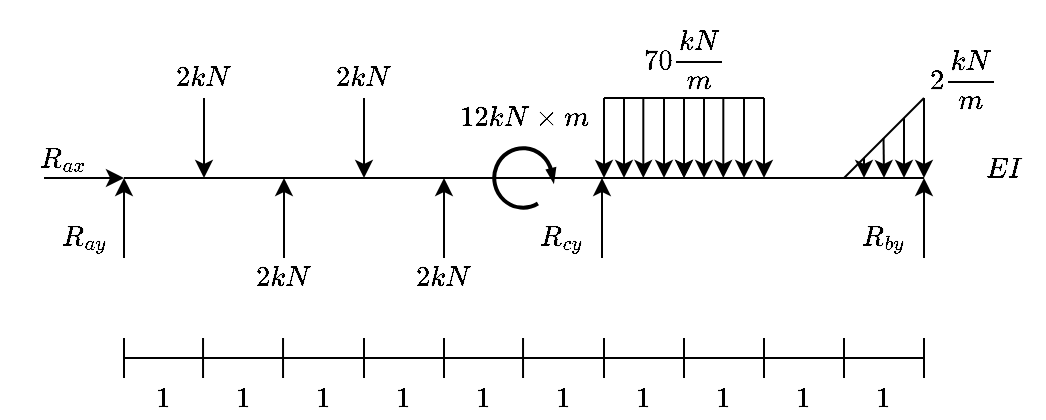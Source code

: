 <mxfile version="15.4.1" type="device"><diagram id="gEtP7ERetg_xO8Jbetqq" name="Page-1"><mxGraphModel dx="460" dy="723" grid="1" gridSize="10" guides="1" tooltips="1" connect="1" arrows="1" fold="1" page="1" pageScale="1" pageWidth="850" pageHeight="1100" math="1" shadow="0"><root><mxCell id="0"/><mxCell id="1" parent="0"/><mxCell id="U6r9F0eaaSKXRloljEfL-1" value="" style="endArrow=none;html=1;" parent="1" edge="1"><mxGeometry width="50" height="50" relative="1" as="geometry"><mxPoint x="200" y="360" as="sourcePoint"/><mxPoint x="600" y="360" as="targetPoint"/></mxGeometry></mxCell><mxCell id="U6r9F0eaaSKXRloljEfL-2" value="" style="endArrow=classic;html=1;" parent="1" edge="1"><mxGeometry width="50" height="50" relative="1" as="geometry"><mxPoint x="200" y="400" as="sourcePoint"/><mxPoint x="200" y="360" as="targetPoint"/></mxGeometry></mxCell><mxCell id="U6r9F0eaaSKXRloljEfL-3" value="" style="endArrow=classic;html=1;" parent="1" edge="1"><mxGeometry width="50" height="50" relative="1" as="geometry"><mxPoint x="160" y="360" as="sourcePoint"/><mxPoint x="200" y="360" as="targetPoint"/></mxGeometry></mxCell><mxCell id="U6r9F0eaaSKXRloljEfL-4" value="&lt;div&gt;$$R_{ay}$$&lt;/div&gt;" style="text;html=1;strokeColor=none;fillColor=none;align=center;verticalAlign=middle;whiteSpace=wrap;rounded=0;" parent="1" vertex="1"><mxGeometry x="160" y="380" width="40" height="20" as="geometry"/></mxCell><mxCell id="U6r9F0eaaSKXRloljEfL-5" value="&lt;div&gt;$$R_{ax}$$&lt;/div&gt;" style="text;html=1;strokeColor=none;fillColor=none;align=center;verticalAlign=middle;whiteSpace=wrap;rounded=0;" parent="1" vertex="1"><mxGeometry x="150" y="340" width="40" height="20" as="geometry"/></mxCell><mxCell id="U6r9F0eaaSKXRloljEfL-6" value="" style="endArrow=classic;html=1;" parent="1" edge="1"><mxGeometry width="50" height="50" relative="1" as="geometry"><mxPoint x="600" y="400" as="sourcePoint"/><mxPoint x="600" y="360" as="targetPoint"/></mxGeometry></mxCell><mxCell id="U6r9F0eaaSKXRloljEfL-7" value="&lt;div&gt;$$R_{by}$$&lt;/div&gt;" style="text;html=1;strokeColor=none;fillColor=none;align=center;verticalAlign=middle;whiteSpace=wrap;rounded=0;" parent="1" vertex="1"><mxGeometry x="560" y="380" width="40" height="20" as="geometry"/></mxCell><mxCell id="U6r9F0eaaSKXRloljEfL-36" value="" style="group" parent="1" vertex="1" connectable="0"><mxGeometry x="480" y="320" width="40" height="40" as="geometry"/></mxCell><mxCell id="U6r9F0eaaSKXRloljEfL-37" value="" style="endArrow=none;html=1;" parent="U6r9F0eaaSKXRloljEfL-36" edge="1"><mxGeometry width="50" height="50" relative="1" as="geometry"><mxPoint x="40" as="sourcePoint"/><mxPoint as="targetPoint"/></mxGeometry></mxCell><mxCell id="U6r9F0eaaSKXRloljEfL-38" value="" style="endArrow=classic;html=1;" parent="U6r9F0eaaSKXRloljEfL-36" edge="1"><mxGeometry width="50" height="50" as="geometry"><mxPoint as="sourcePoint"/><mxPoint y="40" as="targetPoint"/></mxGeometry></mxCell><mxCell id="U6r9F0eaaSKXRloljEfL-39" value="" style="endArrow=classic;html=1;" parent="U6r9F0eaaSKXRloljEfL-36" edge="1"><mxGeometry width="50" height="50" as="geometry"><mxPoint x="10" as="sourcePoint"/><mxPoint x="10" y="40" as="targetPoint"/></mxGeometry></mxCell><mxCell id="U6r9F0eaaSKXRloljEfL-40" value="" style="endArrow=classic;html=1;" parent="U6r9F0eaaSKXRloljEfL-36" edge="1"><mxGeometry width="50" height="50" as="geometry"><mxPoint x="19.66" as="sourcePoint"/><mxPoint x="19.66" y="40" as="targetPoint"/></mxGeometry></mxCell><mxCell id="U6r9F0eaaSKXRloljEfL-41" value="" style="endArrow=classic;html=1;" parent="U6r9F0eaaSKXRloljEfL-36" edge="1"><mxGeometry width="50" height="50" as="geometry"><mxPoint x="30" as="sourcePoint"/><mxPoint x="30" y="40" as="targetPoint"/></mxGeometry></mxCell><mxCell id="U6r9F0eaaSKXRloljEfL-42" value="" style="endArrow=classic;html=1;" parent="U6r9F0eaaSKXRloljEfL-36" edge="1"><mxGeometry width="50" height="50" as="geometry"><mxPoint x="40" as="sourcePoint"/><mxPoint x="40" y="40" as="targetPoint"/></mxGeometry></mxCell><mxCell id="U6r9F0eaaSKXRloljEfL-76" value="$$70 \frac{ kN}{m}$$" style="text;html=1;strokeColor=none;fillColor=none;align=center;verticalAlign=middle;whiteSpace=wrap;rounded=0;" parent="1" vertex="1"><mxGeometry x="460" y="290" width="40" height="20" as="geometry"/></mxCell><mxCell id="U6r9F0eaaSKXRloljEfL-80" value="$$EI$$" style="text;html=1;strokeColor=none;fillColor=none;align=center;verticalAlign=middle;whiteSpace=wrap;rounded=0;" parent="1" vertex="1"><mxGeometry x="620" y="345" width="40" height="20" as="geometry"/></mxCell><mxCell id="U6r9F0eaaSKXRloljEfL-81" value="" style="group" parent="1" vertex="1" connectable="0"><mxGeometry x="200" y="440" width="400" height="40" as="geometry"/></mxCell><mxCell id="U6r9F0eaaSKXRloljEfL-82" value="" style="endArrow=none;html=1;" parent="U6r9F0eaaSKXRloljEfL-81" edge="1"><mxGeometry width="50" height="50" relative="1" as="geometry"><mxPoint y="10" as="sourcePoint"/><mxPoint x="400" y="10" as="targetPoint"/></mxGeometry></mxCell><mxCell id="U6r9F0eaaSKXRloljEfL-83" value="" style="endArrow=none;html=1;" parent="U6r9F0eaaSKXRloljEfL-81" edge="1"><mxGeometry width="50" height="50" relative="1" as="geometry"><mxPoint y="20" as="sourcePoint"/><mxPoint as="targetPoint"/></mxGeometry></mxCell><mxCell id="U6r9F0eaaSKXRloljEfL-84" value="" style="endArrow=none;html=1;" parent="U6r9F0eaaSKXRloljEfL-81" edge="1"><mxGeometry width="50" height="50" relative="1" as="geometry"><mxPoint x="39.52" y="20" as="sourcePoint"/><mxPoint x="39.52" as="targetPoint"/></mxGeometry></mxCell><mxCell id="U6r9F0eaaSKXRloljEfL-85" value="" style="endArrow=none;html=1;" parent="U6r9F0eaaSKXRloljEfL-81" edge="1"><mxGeometry width="50" height="50" relative="1" as="geometry"><mxPoint x="79.52" y="20" as="sourcePoint"/><mxPoint x="79.52" as="targetPoint"/></mxGeometry></mxCell><mxCell id="U6r9F0eaaSKXRloljEfL-86" value="" style="endArrow=none;html=1;" parent="U6r9F0eaaSKXRloljEfL-81" edge="1"><mxGeometry width="50" height="50" relative="1" as="geometry"><mxPoint x="120" y="20" as="sourcePoint"/><mxPoint x="120" as="targetPoint"/></mxGeometry></mxCell><mxCell id="U6r9F0eaaSKXRloljEfL-87" value="" style="endArrow=none;html=1;" parent="U6r9F0eaaSKXRloljEfL-81" edge="1"><mxGeometry width="50" height="50" relative="1" as="geometry"><mxPoint x="160" y="20" as="sourcePoint"/><mxPoint x="160" as="targetPoint"/></mxGeometry></mxCell><mxCell id="U6r9F0eaaSKXRloljEfL-88" value="" style="endArrow=none;html=1;" parent="U6r9F0eaaSKXRloljEfL-81" edge="1"><mxGeometry width="50" height="50" relative="1" as="geometry"><mxPoint x="199.52" y="20" as="sourcePoint"/><mxPoint x="199.52" as="targetPoint"/></mxGeometry></mxCell><mxCell id="U6r9F0eaaSKXRloljEfL-89" value="" style="endArrow=none;html=1;" parent="U6r9F0eaaSKXRloljEfL-81" edge="1"><mxGeometry width="50" height="50" relative="1" as="geometry"><mxPoint x="240" y="20" as="sourcePoint"/><mxPoint x="240" as="targetPoint"/></mxGeometry></mxCell><mxCell id="U6r9F0eaaSKXRloljEfL-90" value="" style="endArrow=none;html=1;" parent="U6r9F0eaaSKXRloljEfL-81" edge="1"><mxGeometry width="50" height="50" relative="1" as="geometry"><mxPoint x="280" y="20" as="sourcePoint"/><mxPoint x="280" as="targetPoint"/></mxGeometry></mxCell><mxCell id="U6r9F0eaaSKXRloljEfL-91" value="" style="endArrow=none;html=1;" parent="U6r9F0eaaSKXRloljEfL-81" edge="1"><mxGeometry width="50" height="50" relative="1" as="geometry"><mxPoint x="320" y="20" as="sourcePoint"/><mxPoint x="320" as="targetPoint"/></mxGeometry></mxCell><mxCell id="U6r9F0eaaSKXRloljEfL-92" value="" style="endArrow=none;html=1;" parent="U6r9F0eaaSKXRloljEfL-81" edge="1"><mxGeometry width="50" height="50" relative="1" as="geometry"><mxPoint x="360" y="20" as="sourcePoint"/><mxPoint x="360" as="targetPoint"/></mxGeometry></mxCell><mxCell id="U6r9F0eaaSKXRloljEfL-93" value="" style="endArrow=none;html=1;" parent="U6r9F0eaaSKXRloljEfL-81" edge="1"><mxGeometry width="50" height="50" relative="1" as="geometry"><mxPoint x="400" y="20" as="sourcePoint"/><mxPoint x="400" as="targetPoint"/></mxGeometry></mxCell><mxCell id="U6r9F0eaaSKXRloljEfL-94" value="$$1$$" style="text;html=1;strokeColor=none;fillColor=none;align=center;verticalAlign=middle;whiteSpace=wrap;rounded=0;" parent="U6r9F0eaaSKXRloljEfL-81" vertex="1"><mxGeometry y="20" width="40" height="20" as="geometry"/></mxCell><mxCell id="U6r9F0eaaSKXRloljEfL-95" value="$$1$$" style="text;html=1;strokeColor=none;fillColor=none;align=center;verticalAlign=middle;whiteSpace=wrap;rounded=0;" parent="U6r9F0eaaSKXRloljEfL-81" vertex="1"><mxGeometry x="40" y="20" width="40" height="20" as="geometry"/></mxCell><mxCell id="U6r9F0eaaSKXRloljEfL-96" value="$$1$$" style="text;html=1;strokeColor=none;fillColor=none;align=center;verticalAlign=middle;whiteSpace=wrap;rounded=0;" parent="U6r9F0eaaSKXRloljEfL-81" vertex="1"><mxGeometry x="80" y="20" width="40" height="20" as="geometry"/></mxCell><mxCell id="U6r9F0eaaSKXRloljEfL-97" value="$$1$$" style="text;html=1;strokeColor=none;fillColor=none;align=center;verticalAlign=middle;whiteSpace=wrap;rounded=0;" parent="U6r9F0eaaSKXRloljEfL-81" vertex="1"><mxGeometry x="120" y="20" width="40" height="20" as="geometry"/></mxCell><mxCell id="U6r9F0eaaSKXRloljEfL-98" value="$$1$$" style="text;html=1;strokeColor=none;fillColor=none;align=center;verticalAlign=middle;whiteSpace=wrap;rounded=0;" parent="U6r9F0eaaSKXRloljEfL-81" vertex="1"><mxGeometry x="160" y="20" width="40" height="20" as="geometry"/></mxCell><mxCell id="U6r9F0eaaSKXRloljEfL-99" value="$$1$$" style="text;html=1;strokeColor=none;fillColor=none;align=center;verticalAlign=middle;whiteSpace=wrap;rounded=0;" parent="U6r9F0eaaSKXRloljEfL-81" vertex="1"><mxGeometry x="200" y="20" width="40" height="20" as="geometry"/></mxCell><mxCell id="U6r9F0eaaSKXRloljEfL-100" value="$$1$$" style="text;html=1;strokeColor=none;fillColor=none;align=center;verticalAlign=middle;whiteSpace=wrap;rounded=0;" parent="U6r9F0eaaSKXRloljEfL-81" vertex="1"><mxGeometry x="240" y="20" width="40" height="20" as="geometry"/></mxCell><mxCell id="U6r9F0eaaSKXRloljEfL-101" value="$$1$$" style="text;html=1;strokeColor=none;fillColor=none;align=center;verticalAlign=middle;whiteSpace=wrap;rounded=0;" parent="U6r9F0eaaSKXRloljEfL-81" vertex="1"><mxGeometry x="280" y="20" width="40" height="20" as="geometry"/></mxCell><mxCell id="U6r9F0eaaSKXRloljEfL-102" value="$$1$$" style="text;html=1;strokeColor=none;fillColor=none;align=center;verticalAlign=middle;whiteSpace=wrap;rounded=0;" parent="U6r9F0eaaSKXRloljEfL-81" vertex="1"><mxGeometry x="320" y="20" width="40" height="20" as="geometry"/></mxCell><mxCell id="U6r9F0eaaSKXRloljEfL-103" value="$$1$$" style="text;html=1;strokeColor=none;fillColor=none;align=center;verticalAlign=middle;whiteSpace=wrap;rounded=0;" parent="U6r9F0eaaSKXRloljEfL-81" vertex="1"><mxGeometry x="360" y="20" width="40" height="20" as="geometry"/></mxCell><mxCell id="U6r9F0eaaSKXRloljEfL-105" value="" style="endArrow=classic;html=1;" parent="1" edge="1"><mxGeometry width="50" height="50" relative="1" as="geometry"><mxPoint x="240" y="320" as="sourcePoint"/><mxPoint x="240" y="360" as="targetPoint"/></mxGeometry></mxCell><mxCell id="U6r9F0eaaSKXRloljEfL-106" value="" style="endArrow=classic;html=1;" parent="1" edge="1"><mxGeometry width="50" height="50" relative="1" as="geometry"><mxPoint x="320" y="320" as="sourcePoint"/><mxPoint x="320" y="360" as="targetPoint"/></mxGeometry></mxCell><mxCell id="U6r9F0eaaSKXRloljEfL-107" value="" style="endArrow=classic;html=1;" parent="1" edge="1"><mxGeometry width="50" height="50" relative="1" as="geometry"><mxPoint x="280" y="400" as="sourcePoint"/><mxPoint x="280" y="360" as="targetPoint"/></mxGeometry></mxCell><mxCell id="U6r9F0eaaSKXRloljEfL-108" value="" style="endArrow=classic;html=1;" parent="1" edge="1"><mxGeometry width="50" height="50" relative="1" as="geometry"><mxPoint x="360" y="400" as="sourcePoint"/><mxPoint x="360" y="360" as="targetPoint"/></mxGeometry></mxCell><mxCell id="U6r9F0eaaSKXRloljEfL-109" value="" style="verticalLabelPosition=bottom;html=1;verticalAlign=top;strokeWidth=2;shape=mxgraph.lean_mapping.physical_pull;pointerEvents=1;sketch=0;rotation=-180;flipH=1;" parent="1" vertex="1"><mxGeometry x="385" y="345" width="30" height="30" as="geometry"/></mxCell><mxCell id="U6r9F0eaaSKXRloljEfL-110" value="" style="group" parent="1" vertex="1" connectable="0"><mxGeometry x="440" y="320" width="40" height="40" as="geometry"/></mxCell><mxCell id="U6r9F0eaaSKXRloljEfL-111" value="" style="endArrow=none;html=1;" parent="U6r9F0eaaSKXRloljEfL-110" edge="1"><mxGeometry width="50" height="50" relative="1" as="geometry"><mxPoint x="40" as="sourcePoint"/><mxPoint as="targetPoint"/></mxGeometry></mxCell><mxCell id="U6r9F0eaaSKXRloljEfL-112" value="" style="endArrow=classic;html=1;" parent="U6r9F0eaaSKXRloljEfL-110" edge="1"><mxGeometry width="50" height="50" as="geometry"><mxPoint as="sourcePoint"/><mxPoint y="40" as="targetPoint"/></mxGeometry></mxCell><mxCell id="U6r9F0eaaSKXRloljEfL-113" value="" style="endArrow=classic;html=1;" parent="U6r9F0eaaSKXRloljEfL-110" edge="1"><mxGeometry width="50" height="50" as="geometry"><mxPoint x="10" as="sourcePoint"/><mxPoint x="10" y="40" as="targetPoint"/></mxGeometry></mxCell><mxCell id="U6r9F0eaaSKXRloljEfL-114" value="" style="endArrow=classic;html=1;" parent="U6r9F0eaaSKXRloljEfL-110" edge="1"><mxGeometry width="50" height="50" as="geometry"><mxPoint x="19.66" as="sourcePoint"/><mxPoint x="19.66" y="40" as="targetPoint"/></mxGeometry></mxCell><mxCell id="U6r9F0eaaSKXRloljEfL-115" value="" style="endArrow=classic;html=1;" parent="U6r9F0eaaSKXRloljEfL-110" edge="1"><mxGeometry width="50" height="50" as="geometry"><mxPoint x="30" as="sourcePoint"/><mxPoint x="30" y="40" as="targetPoint"/></mxGeometry></mxCell><mxCell id="U6r9F0eaaSKXRloljEfL-116" value="" style="endArrow=classic;html=1;" parent="U6r9F0eaaSKXRloljEfL-110" edge="1"><mxGeometry width="50" height="50" as="geometry"><mxPoint x="40" as="sourcePoint"/><mxPoint x="40" y="40" as="targetPoint"/></mxGeometry></mxCell><mxCell id="U6r9F0eaaSKXRloljEfL-118" value="" style="endArrow=none;html=1;" parent="1" edge="1"><mxGeometry width="50" height="50" relative="1" as="geometry"><mxPoint x="560" y="360" as="sourcePoint"/><mxPoint x="600" y="320" as="targetPoint"/></mxGeometry></mxCell><mxCell id="U6r9F0eaaSKXRloljEfL-119" value="" style="endArrow=classic;html=1;" parent="1" edge="1"><mxGeometry width="50" height="50" relative="1" as="geometry"><mxPoint x="600" y="320" as="sourcePoint"/><mxPoint x="600" y="360" as="targetPoint"/></mxGeometry></mxCell><mxCell id="U6r9F0eaaSKXRloljEfL-120" value="" style="endArrow=classic;html=1;" parent="1" edge="1"><mxGeometry width="50" height="50" relative="1" as="geometry"><mxPoint x="590" y="330" as="sourcePoint"/><mxPoint x="590" y="360" as="targetPoint"/></mxGeometry></mxCell><mxCell id="U6r9F0eaaSKXRloljEfL-121" value="" style="endArrow=classic;html=1;" parent="1" edge="1"><mxGeometry width="50" height="50" relative="1" as="geometry"><mxPoint x="579.76" y="340" as="sourcePoint"/><mxPoint x="580" y="360" as="targetPoint"/></mxGeometry></mxCell><mxCell id="U6r9F0eaaSKXRloljEfL-122" value="" style="endArrow=classic;html=1;" parent="1" edge="1"><mxGeometry width="50" height="50" relative="1" as="geometry"><mxPoint x="570" y="350" as="sourcePoint"/><mxPoint x="570" y="360" as="targetPoint"/></mxGeometry></mxCell><mxCell id="U6r9F0eaaSKXRloljEfL-123" value="$$2 \frac{ kN}{m}$$" style="text;html=1;strokeColor=none;fillColor=none;align=center;verticalAlign=middle;whiteSpace=wrap;rounded=0;" parent="1" vertex="1"><mxGeometry x="600" y="300" width="40" height="20" as="geometry"/></mxCell><mxCell id="U6r9F0eaaSKXRloljEfL-125" value="&lt;div&gt;$$2 kN$$&lt;/div&gt;" style="text;html=1;strokeColor=none;fillColor=none;align=center;verticalAlign=middle;whiteSpace=wrap;rounded=0;" parent="1" vertex="1"><mxGeometry x="220" y="300" width="40" height="20" as="geometry"/></mxCell><mxCell id="U6r9F0eaaSKXRloljEfL-127" value="&lt;div&gt;$$2 kN$$&lt;/div&gt;" style="text;html=1;strokeColor=none;fillColor=none;align=center;verticalAlign=middle;whiteSpace=wrap;rounded=0;" parent="1" vertex="1"><mxGeometry x="260" y="400" width="40" height="20" as="geometry"/></mxCell><mxCell id="U6r9F0eaaSKXRloljEfL-128" value="&lt;div&gt;$$2 kN$$&lt;/div&gt;" style="text;html=1;strokeColor=none;fillColor=none;align=center;verticalAlign=middle;whiteSpace=wrap;rounded=0;" parent="1" vertex="1"><mxGeometry x="300" y="300" width="40" height="20" as="geometry"/></mxCell><mxCell id="U6r9F0eaaSKXRloljEfL-129" value="&lt;div&gt;$$2 kN$$&lt;/div&gt;" style="text;html=1;strokeColor=none;fillColor=none;align=center;verticalAlign=middle;whiteSpace=wrap;rounded=0;" parent="1" vertex="1"><mxGeometry x="340" y="400" width="40" height="20" as="geometry"/></mxCell><mxCell id="U6r9F0eaaSKXRloljEfL-130" value="&lt;div&gt;$$12 kN \times m$$&lt;/div&gt;" style="text;html=1;strokeColor=none;fillColor=none;align=center;verticalAlign=middle;whiteSpace=wrap;rounded=0;" parent="1" vertex="1"><mxGeometry x="380" y="320" width="40" height="20" as="geometry"/></mxCell><mxCell id="0JfnrPdtTUf1h5gE2V_Y-1" value="" style="endArrow=classic;html=1;" edge="1" parent="1"><mxGeometry width="50" height="50" relative="1" as="geometry"><mxPoint x="439" y="400" as="sourcePoint"/><mxPoint x="439" y="360" as="targetPoint"/></mxGeometry></mxCell><mxCell id="0JfnrPdtTUf1h5gE2V_Y-2" value="&lt;div&gt;$$R_{cy}$$&lt;/div&gt;" style="text;html=1;strokeColor=none;fillColor=none;align=center;verticalAlign=middle;whiteSpace=wrap;rounded=0;" vertex="1" parent="1"><mxGeometry x="399" y="380" width="40" height="20" as="geometry"/></mxCell></root></mxGraphModel></diagram></mxfile>
